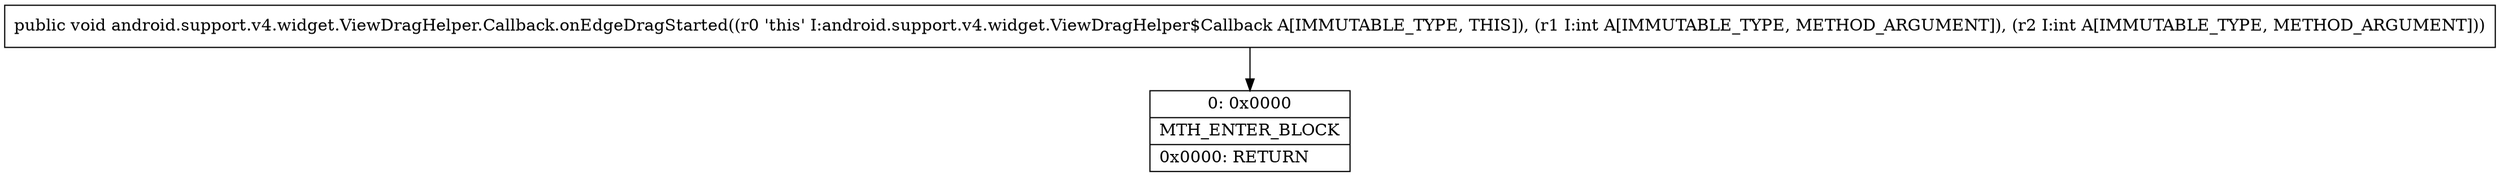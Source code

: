 digraph "CFG forandroid.support.v4.widget.ViewDragHelper.Callback.onEdgeDragStarted(II)V" {
Node_0 [shape=record,label="{0\:\ 0x0000|MTH_ENTER_BLOCK\l|0x0000: RETURN   \l}"];
MethodNode[shape=record,label="{public void android.support.v4.widget.ViewDragHelper.Callback.onEdgeDragStarted((r0 'this' I:android.support.v4.widget.ViewDragHelper$Callback A[IMMUTABLE_TYPE, THIS]), (r1 I:int A[IMMUTABLE_TYPE, METHOD_ARGUMENT]), (r2 I:int A[IMMUTABLE_TYPE, METHOD_ARGUMENT])) }"];
MethodNode -> Node_0;
}

